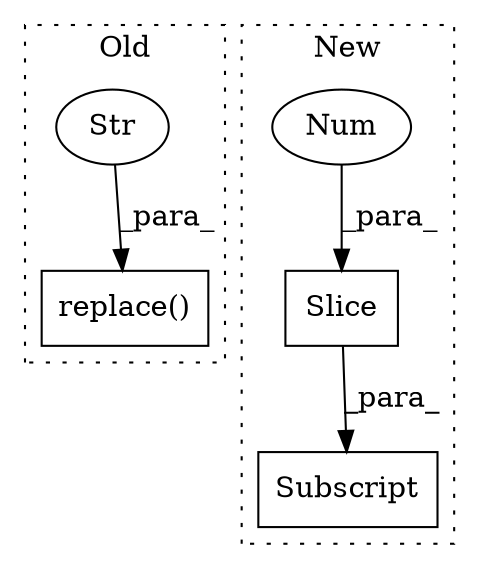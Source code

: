 digraph G {
subgraph cluster0 {
1 [label="replace()" a="75" s="2386,2411" l="13,1" shape="box"];
5 [label="Str" a="66" s="2406" l="5" shape="ellipse"];
label = "Old";
style="dotted";
}
subgraph cluster1 {
2 [label="Slice" a="80" s="2454" l="2" shape="box"];
3 [label="Subscript" a="63" s="2449,0" l="8,0" shape="box"];
4 [label="Num" a="76" s="2454" l="1" shape="ellipse"];
label = "New";
style="dotted";
}
2 -> 3 [label="_para_"];
4 -> 2 [label="_para_"];
5 -> 1 [label="_para_"];
}